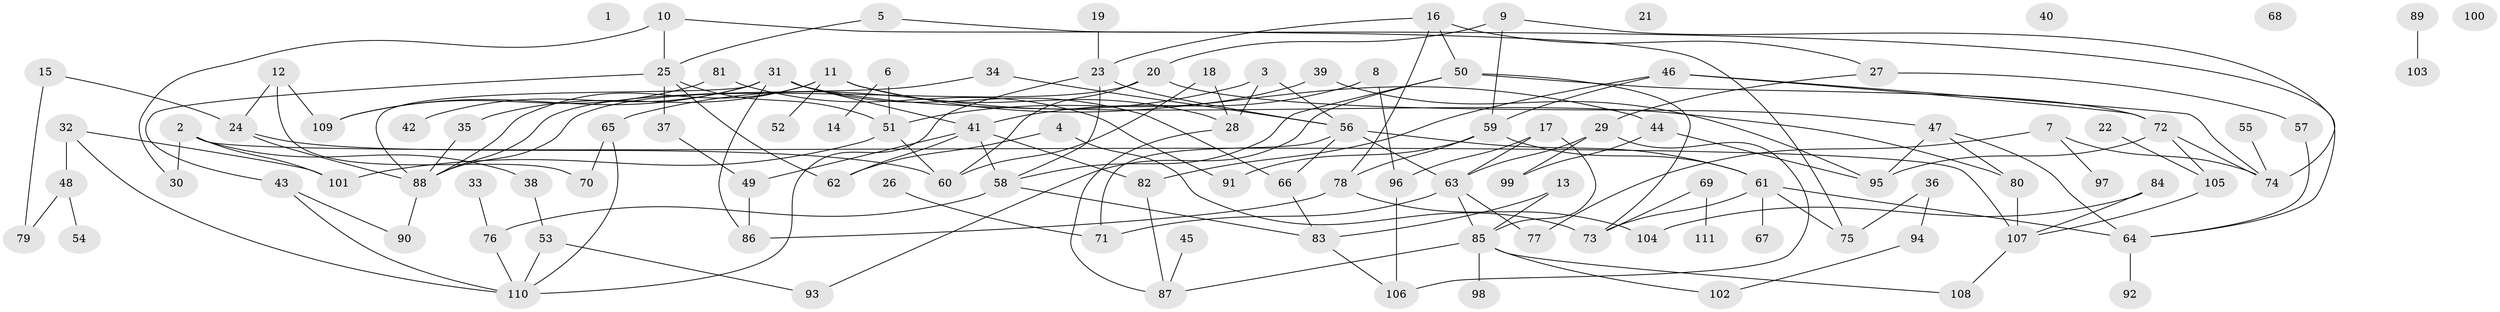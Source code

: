// coarse degree distribution, {5: 0.11290322580645161, 9: 0.03225806451612903, 6: 0.08064516129032258, 3: 0.20967741935483872, 10: 0.03225806451612903, 2: 0.3225806451612903, 8: 0.016129032258064516, 4: 0.06451612903225806, 7: 0.03225806451612903, 1: 0.0967741935483871}
// Generated by graph-tools (version 1.1) at 2025/48/03/04/25 22:48:09]
// undirected, 111 vertices, 160 edges
graph export_dot {
  node [color=gray90,style=filled];
  1;
  2;
  3;
  4;
  5;
  6;
  7;
  8;
  9;
  10;
  11;
  12;
  13;
  14;
  15;
  16;
  17;
  18;
  19;
  20;
  21;
  22;
  23;
  24;
  25;
  26;
  27;
  28;
  29;
  30;
  31;
  32;
  33;
  34;
  35;
  36;
  37;
  38;
  39;
  40;
  41;
  42;
  43;
  44;
  45;
  46;
  47;
  48;
  49;
  50;
  51;
  52;
  53;
  54;
  55;
  56;
  57;
  58;
  59;
  60;
  61;
  62;
  63;
  64;
  65;
  66;
  67;
  68;
  69;
  70;
  71;
  72;
  73;
  74;
  75;
  76;
  77;
  78;
  79;
  80;
  81;
  82;
  83;
  84;
  85;
  86;
  87;
  88;
  89;
  90;
  91;
  92;
  93;
  94;
  95;
  96;
  97;
  98;
  99;
  100;
  101;
  102;
  103;
  104;
  105;
  106;
  107;
  108;
  109;
  110;
  111;
  2 -- 30;
  2 -- 38;
  2 -- 101;
  2 -- 107;
  3 -- 28;
  3 -- 56;
  3 -- 65;
  4 -- 62;
  4 -- 73;
  5 -- 25;
  5 -- 64;
  6 -- 14;
  6 -- 51;
  7 -- 74;
  7 -- 77;
  7 -- 97;
  8 -- 41;
  8 -- 96;
  9 -- 20;
  9 -- 59;
  9 -- 74;
  10 -- 25;
  10 -- 30;
  10 -- 75;
  11 -- 28;
  11 -- 35;
  11 -- 44;
  11 -- 52;
  11 -- 88;
  12 -- 24;
  12 -- 70;
  12 -- 109;
  13 -- 83;
  13 -- 85;
  15 -- 24;
  15 -- 79;
  16 -- 23;
  16 -- 27;
  16 -- 50;
  16 -- 78;
  17 -- 63;
  17 -- 85;
  17 -- 96;
  18 -- 28;
  18 -- 60;
  19 -- 23;
  20 -- 47;
  20 -- 60;
  20 -- 88;
  22 -- 105;
  23 -- 56;
  23 -- 58;
  23 -- 110;
  24 -- 60;
  24 -- 88;
  25 -- 37;
  25 -- 43;
  25 -- 51;
  25 -- 62;
  26 -- 71;
  27 -- 29;
  27 -- 57;
  28 -- 87;
  29 -- 63;
  29 -- 99;
  29 -- 106;
  31 -- 41;
  31 -- 42;
  31 -- 66;
  31 -- 80;
  31 -- 86;
  31 -- 88;
  31 -- 109;
  32 -- 48;
  32 -- 101;
  32 -- 110;
  33 -- 76;
  34 -- 56;
  34 -- 88;
  35 -- 88;
  36 -- 75;
  36 -- 94;
  37 -- 49;
  38 -- 53;
  39 -- 51;
  39 -- 95;
  41 -- 49;
  41 -- 58;
  41 -- 62;
  41 -- 82;
  43 -- 90;
  43 -- 110;
  44 -- 95;
  44 -- 99;
  45 -- 87;
  46 -- 59;
  46 -- 72;
  46 -- 74;
  46 -- 82;
  47 -- 64;
  47 -- 80;
  47 -- 95;
  48 -- 54;
  48 -- 79;
  49 -- 86;
  50 -- 58;
  50 -- 72;
  50 -- 73;
  50 -- 93;
  51 -- 60;
  51 -- 101;
  53 -- 93;
  53 -- 110;
  55 -- 74;
  56 -- 61;
  56 -- 63;
  56 -- 66;
  56 -- 71;
  57 -- 64;
  58 -- 76;
  58 -- 83;
  59 -- 61;
  59 -- 78;
  59 -- 91;
  61 -- 64;
  61 -- 67;
  61 -- 73;
  61 -- 75;
  63 -- 71;
  63 -- 77;
  63 -- 85;
  64 -- 92;
  65 -- 70;
  65 -- 110;
  66 -- 83;
  69 -- 73;
  69 -- 111;
  72 -- 74;
  72 -- 95;
  72 -- 105;
  76 -- 110;
  78 -- 86;
  78 -- 104;
  80 -- 107;
  81 -- 91;
  81 -- 109;
  82 -- 87;
  83 -- 106;
  84 -- 104;
  84 -- 107;
  85 -- 87;
  85 -- 98;
  85 -- 102;
  85 -- 108;
  88 -- 90;
  89 -- 103;
  94 -- 102;
  96 -- 106;
  105 -- 107;
  107 -- 108;
}
